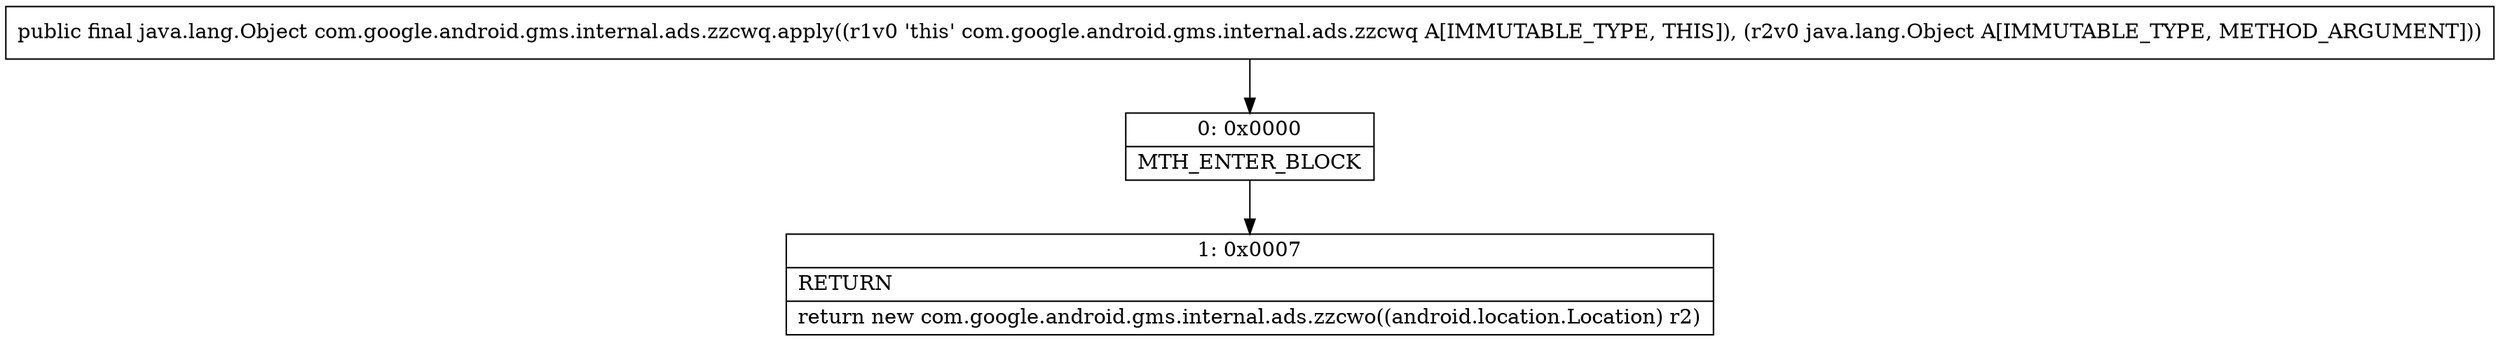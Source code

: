 digraph "CFG forcom.google.android.gms.internal.ads.zzcwq.apply(Ljava\/lang\/Object;)Ljava\/lang\/Object;" {
Node_0 [shape=record,label="{0\:\ 0x0000|MTH_ENTER_BLOCK\l}"];
Node_1 [shape=record,label="{1\:\ 0x0007|RETURN\l|return new com.google.android.gms.internal.ads.zzcwo((android.location.Location) r2)\l}"];
MethodNode[shape=record,label="{public final java.lang.Object com.google.android.gms.internal.ads.zzcwq.apply((r1v0 'this' com.google.android.gms.internal.ads.zzcwq A[IMMUTABLE_TYPE, THIS]), (r2v0 java.lang.Object A[IMMUTABLE_TYPE, METHOD_ARGUMENT])) }"];
MethodNode -> Node_0;
Node_0 -> Node_1;
}

